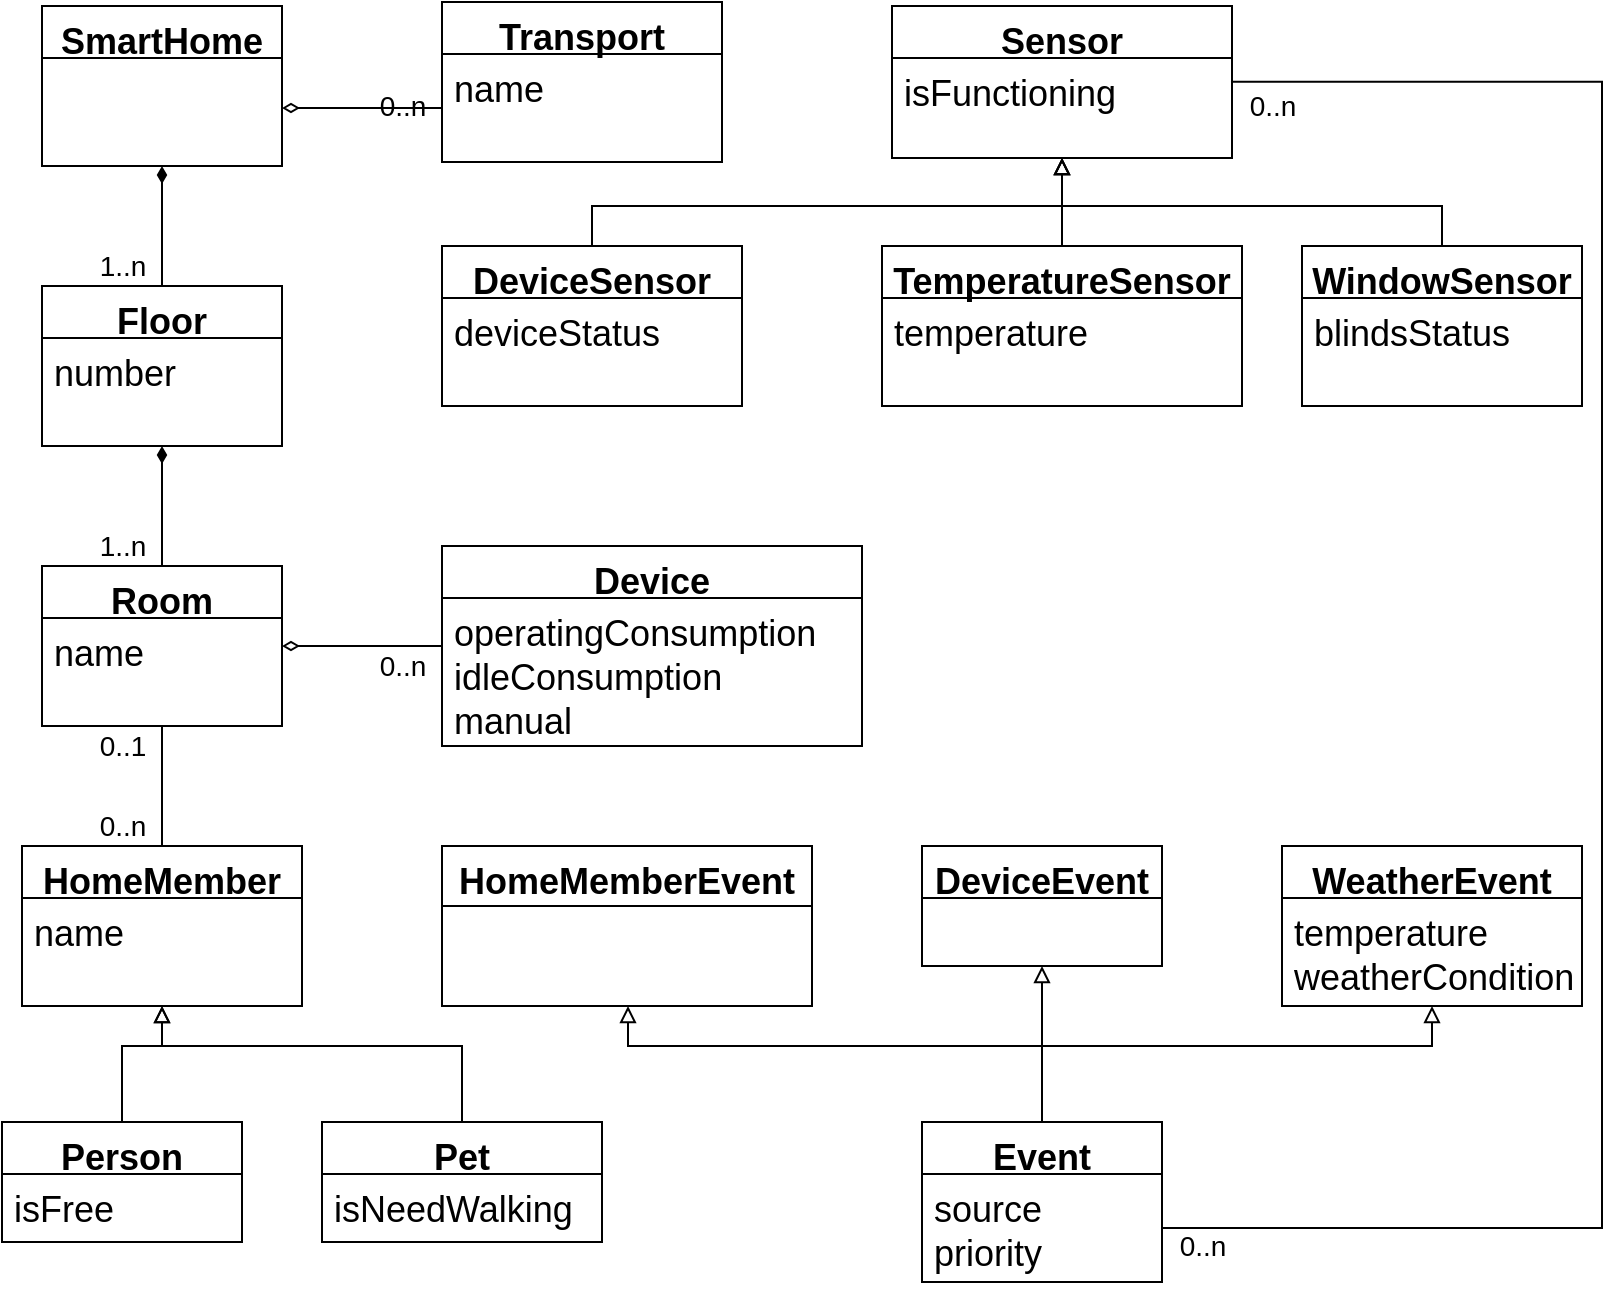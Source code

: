 <mxfile version="13.8.8" type="device"><diagram id="C5RBs43oDa-KdzZeNtuy" name="Page-1"><mxGraphModel dx="1968" dy="1088" grid="1" gridSize="10" guides="1" tooltips="1" connect="1" arrows="1" fold="1" page="1" pageScale="1" pageWidth="827" pageHeight="1169" math="0" shadow="0"><root><mxCell id="WIyWlLk6GJQsqaUBKTNV-0"/><mxCell id="WIyWlLk6GJQsqaUBKTNV-1" parent="WIyWlLk6GJQsqaUBKTNV-0"/><mxCell id="UVQ61N6S5l_4uzauyFp2-115" style="edgeStyle=orthogonalEdgeStyle;rounded=0;orthogonalLoop=1;jettySize=auto;html=1;endArrow=diamondThin;endFill=1;fontSize=18;" edge="1" parent="WIyWlLk6GJQsqaUBKTNV-1" source="UVQ61N6S5l_4uzauyFp2-5" target="UVQ61N6S5l_4uzauyFp2-53"><mxGeometry relative="1" as="geometry"/></mxCell><mxCell id="UVQ61N6S5l_4uzauyFp2-5" value="Room" style="swimlane;fontStyle=1;align=center;verticalAlign=top;childLayout=stackLayout;horizontal=1;startSize=26;horizontalStack=0;resizeParent=1;resizeParentMax=0;resizeLast=0;collapsible=1;marginBottom=0;fontSize=18;" vertex="1" parent="WIyWlLk6GJQsqaUBKTNV-1"><mxGeometry x="40" y="320" width="120" height="80" as="geometry"/></mxCell><mxCell id="UVQ61N6S5l_4uzauyFp2-6" value="name" style="text;strokeColor=none;fillColor=none;align=left;verticalAlign=top;spacingLeft=4;spacingRight=4;overflow=hidden;rotatable=0;points=[[0,0.5],[1,0.5]];portConstraint=eastwest;fontSize=18;" vertex="1" parent="UVQ61N6S5l_4uzauyFp2-5"><mxGeometry y="26" width="120" height="54" as="geometry"/></mxCell><mxCell id="UVQ61N6S5l_4uzauyFp2-17" value="Sensor" style="swimlane;fontStyle=1;align=center;verticalAlign=top;childLayout=stackLayout;horizontal=1;startSize=26;horizontalStack=0;resizeParent=1;resizeParentMax=0;resizeLast=0;collapsible=1;marginBottom=0;fontSize=18;" vertex="1" parent="WIyWlLk6GJQsqaUBKTNV-1"><mxGeometry x="465" y="40" width="170" height="76" as="geometry"/></mxCell><mxCell id="UVQ61N6S5l_4uzauyFp2-18" value="isFunctioning" style="text;strokeColor=none;fillColor=none;align=left;verticalAlign=top;spacingLeft=4;spacingRight=4;overflow=hidden;rotatable=0;points=[[0,0.5],[1,0.5]];portConstraint=eastwest;fontSize=18;" vertex="1" parent="UVQ61N6S5l_4uzauyFp2-17"><mxGeometry y="26" width="170" height="50" as="geometry"/></mxCell><mxCell id="UVQ61N6S5l_4uzauyFp2-95" style="edgeStyle=orthogonalEdgeStyle;rounded=0;orthogonalLoop=1;jettySize=auto;html=1;endArrow=block;endFill=0;fontSize=18;" edge="1" parent="WIyWlLk6GJQsqaUBKTNV-1" source="UVQ61N6S5l_4uzauyFp2-21" target="UVQ61N6S5l_4uzauyFp2-17"><mxGeometry relative="1" as="geometry"><Array as="points"><mxPoint x="315" y="140"/><mxPoint x="550" y="140"/></Array></mxGeometry></mxCell><mxCell id="UVQ61N6S5l_4uzauyFp2-21" value="DeviceSensor" style="swimlane;fontStyle=1;align=center;verticalAlign=top;childLayout=stackLayout;horizontal=1;startSize=26;horizontalStack=0;resizeParent=1;resizeParentMax=0;resizeLast=0;collapsible=1;marginBottom=0;fontSize=18;" vertex="1" parent="WIyWlLk6GJQsqaUBKTNV-1"><mxGeometry x="240" y="160" width="150" height="80" as="geometry"/></mxCell><mxCell id="UVQ61N6S5l_4uzauyFp2-22" value="deviceStatus" style="text;strokeColor=none;fillColor=none;align=left;verticalAlign=top;spacingLeft=4;spacingRight=4;overflow=hidden;rotatable=0;points=[[0,0.5],[1,0.5]];portConstraint=eastwest;fontSize=18;" vertex="1" parent="UVQ61N6S5l_4uzauyFp2-21"><mxGeometry y="26" width="150" height="54" as="geometry"/></mxCell><mxCell id="UVQ61N6S5l_4uzauyFp2-97" style="edgeStyle=orthogonalEdgeStyle;rounded=0;orthogonalLoop=1;jettySize=auto;html=1;endArrow=block;endFill=0;fontSize=18;" edge="1" parent="WIyWlLk6GJQsqaUBKTNV-1" source="UVQ61N6S5l_4uzauyFp2-25" target="UVQ61N6S5l_4uzauyFp2-17"><mxGeometry relative="1" as="geometry"><Array as="points"><mxPoint x="740" y="140"/><mxPoint x="550" y="140"/></Array></mxGeometry></mxCell><mxCell id="UVQ61N6S5l_4uzauyFp2-25" value="WindowSensor" style="swimlane;fontStyle=1;align=center;verticalAlign=top;childLayout=stackLayout;horizontal=1;startSize=26;horizontalStack=0;resizeParent=1;resizeParentMax=0;resizeLast=0;collapsible=1;marginBottom=0;fontSize=18;" vertex="1" parent="WIyWlLk6GJQsqaUBKTNV-1"><mxGeometry x="670" y="160" width="140" height="80" as="geometry"/></mxCell><mxCell id="UVQ61N6S5l_4uzauyFp2-79" value="blindsStatus" style="text;strokeColor=none;fillColor=none;align=left;verticalAlign=top;spacingLeft=4;spacingRight=4;overflow=hidden;rotatable=0;points=[[0,0.5],[1,0.5]];portConstraint=eastwest;fontSize=18;" vertex="1" parent="UVQ61N6S5l_4uzauyFp2-25"><mxGeometry y="26" width="140" height="54" as="geometry"/></mxCell><mxCell id="UVQ61N6S5l_4uzauyFp2-96" style="edgeStyle=orthogonalEdgeStyle;rounded=0;orthogonalLoop=1;jettySize=auto;html=1;endArrow=block;endFill=0;fontSize=18;" edge="1" parent="WIyWlLk6GJQsqaUBKTNV-1" source="UVQ61N6S5l_4uzauyFp2-29" target="UVQ61N6S5l_4uzauyFp2-17"><mxGeometry relative="1" as="geometry"/></mxCell><mxCell id="UVQ61N6S5l_4uzauyFp2-29" value="TemperatureSensor" style="swimlane;fontStyle=1;align=center;verticalAlign=top;childLayout=stackLayout;horizontal=1;startSize=26;horizontalStack=0;resizeParent=1;resizeParentMax=0;resizeLast=0;collapsible=1;marginBottom=0;fontSize=18;" vertex="1" parent="WIyWlLk6GJQsqaUBKTNV-1"><mxGeometry x="460" y="160" width="180" height="80" as="geometry"/></mxCell><mxCell id="UVQ61N6S5l_4uzauyFp2-30" value="temperature" style="text;strokeColor=none;fillColor=none;align=left;verticalAlign=top;spacingLeft=4;spacingRight=4;overflow=hidden;rotatable=0;points=[[0,0.5],[1,0.5]];portConstraint=eastwest;fontSize=18;" vertex="1" parent="UVQ61N6S5l_4uzauyFp2-29"><mxGeometry y="26" width="180" height="54" as="geometry"/></mxCell><mxCell id="UVQ61N6S5l_4uzauyFp2-103" style="edgeStyle=orthogonalEdgeStyle;rounded=0;orthogonalLoop=1;jettySize=auto;html=1;endArrow=block;endFill=0;fontSize=18;" edge="1" parent="WIyWlLk6GJQsqaUBKTNV-1" source="UVQ61N6S5l_4uzauyFp2-33" target="UVQ61N6S5l_4uzauyFp2-61"><mxGeometry relative="1" as="geometry"><Array as="points"><mxPoint x="80" y="560"/><mxPoint x="100" y="560"/></Array></mxGeometry></mxCell><mxCell id="UVQ61N6S5l_4uzauyFp2-33" value="Person" style="swimlane;fontStyle=1;align=center;verticalAlign=top;childLayout=stackLayout;horizontal=1;startSize=26;horizontalStack=0;resizeParent=1;resizeParentMax=0;resizeLast=0;collapsible=1;marginBottom=0;fontSize=18;" vertex="1" parent="WIyWlLk6GJQsqaUBKTNV-1"><mxGeometry x="20" y="598" width="120" height="60" as="geometry"/></mxCell><mxCell id="UVQ61N6S5l_4uzauyFp2-34" value="isFree" style="text;strokeColor=none;fillColor=none;align=left;verticalAlign=top;spacingLeft=4;spacingRight=4;overflow=hidden;rotatable=0;points=[[0,0.5],[1,0.5]];portConstraint=eastwest;fontSize=18;" vertex="1" parent="UVQ61N6S5l_4uzauyFp2-33"><mxGeometry y="26" width="120" height="34" as="geometry"/></mxCell><mxCell id="UVQ61N6S5l_4uzauyFp2-108" style="edgeStyle=orthogonalEdgeStyle;rounded=0;orthogonalLoop=1;jettySize=auto;html=1;endArrow=diamondThin;endFill=0;fontSize=18;" edge="1" parent="WIyWlLk6GJQsqaUBKTNV-1" source="UVQ61N6S5l_4uzauyFp2-37" target="UVQ61N6S5l_4uzauyFp2-6"><mxGeometry relative="1" as="geometry"><Array as="points"><mxPoint x="180" y="360"/><mxPoint x="180" y="360"/></Array></mxGeometry></mxCell><mxCell id="UVQ61N6S5l_4uzauyFp2-37" value="Device" style="swimlane;fontStyle=1;align=center;verticalAlign=top;childLayout=stackLayout;horizontal=1;startSize=26;horizontalStack=0;resizeParent=1;resizeParentMax=0;resizeLast=0;collapsible=1;marginBottom=0;fontSize=18;" vertex="1" parent="WIyWlLk6GJQsqaUBKTNV-1"><mxGeometry x="240" y="310" width="210" height="100" as="geometry"/></mxCell><mxCell id="UVQ61N6S5l_4uzauyFp2-38" value="operatingConsumption&#xA;idleConsumption&#xA;manual&#xA;" style="text;strokeColor=none;fillColor=none;align=left;verticalAlign=top;spacingLeft=4;spacingRight=4;overflow=hidden;rotatable=0;points=[[0,0.5],[1,0.5]];portConstraint=eastwest;fontSize=18;" vertex="1" parent="UVQ61N6S5l_4uzauyFp2-37"><mxGeometry y="26" width="210" height="74" as="geometry"/></mxCell><mxCell id="UVQ61N6S5l_4uzauyFp2-41" value="Transport" style="swimlane;fontStyle=1;align=center;verticalAlign=top;childLayout=stackLayout;horizontal=1;startSize=26;horizontalStack=0;resizeParent=1;resizeParentMax=0;resizeLast=0;collapsible=1;marginBottom=0;fontSize=18;" vertex="1" parent="WIyWlLk6GJQsqaUBKTNV-1"><mxGeometry x="240" y="38" width="140" height="80" as="geometry"/></mxCell><mxCell id="UVQ61N6S5l_4uzauyFp2-42" value="name" style="text;strokeColor=none;fillColor=none;align=left;verticalAlign=top;spacingLeft=4;spacingRight=4;overflow=hidden;rotatable=0;points=[[0,0.5],[1,0.5]];portConstraint=eastwest;fontSize=18;" vertex="1" parent="UVQ61N6S5l_4uzauyFp2-41"><mxGeometry y="26" width="140" height="54" as="geometry"/></mxCell><mxCell id="UVQ61N6S5l_4uzauyFp2-114" style="edgeStyle=orthogonalEdgeStyle;rounded=0;orthogonalLoop=1;jettySize=auto;html=1;endArrow=diamondThin;endFill=1;fontSize=18;" edge="1" parent="WIyWlLk6GJQsqaUBKTNV-1" source="UVQ61N6S5l_4uzauyFp2-53" target="UVQ61N6S5l_4uzauyFp2-73"><mxGeometry relative="1" as="geometry"/></mxCell><mxCell id="UVQ61N6S5l_4uzauyFp2-53" value="Floor" style="swimlane;fontStyle=1;align=center;verticalAlign=top;childLayout=stackLayout;horizontal=1;startSize=26;horizontalStack=0;resizeParent=1;resizeParentMax=0;resizeLast=0;collapsible=1;marginBottom=0;fontSize=18;" vertex="1" parent="WIyWlLk6GJQsqaUBKTNV-1"><mxGeometry x="40" y="180" width="120" height="80" as="geometry"/></mxCell><mxCell id="UVQ61N6S5l_4uzauyFp2-54" value="number" style="text;strokeColor=none;fillColor=none;align=left;verticalAlign=top;spacingLeft=4;spacingRight=4;overflow=hidden;rotatable=0;points=[[0,0.5],[1,0.5]];portConstraint=eastwest;fontSize=18;" vertex="1" parent="UVQ61N6S5l_4uzauyFp2-53"><mxGeometry y="26" width="120" height="54" as="geometry"/></mxCell><mxCell id="UVQ61N6S5l_4uzauyFp2-104" style="edgeStyle=orthogonalEdgeStyle;rounded=0;orthogonalLoop=1;jettySize=auto;html=1;endArrow=block;endFill=0;fontSize=18;" edge="1" parent="WIyWlLk6GJQsqaUBKTNV-1" source="UVQ61N6S5l_4uzauyFp2-57" target="UVQ61N6S5l_4uzauyFp2-61"><mxGeometry relative="1" as="geometry"><Array as="points"><mxPoint x="250" y="560"/><mxPoint x="100" y="560"/></Array></mxGeometry></mxCell><mxCell id="UVQ61N6S5l_4uzauyFp2-57" value="Pet" style="swimlane;fontStyle=1;align=center;verticalAlign=top;childLayout=stackLayout;horizontal=1;startSize=26;horizontalStack=0;resizeParent=1;resizeParentMax=0;resizeLast=0;collapsible=1;marginBottom=0;fontSize=18;" vertex="1" parent="WIyWlLk6GJQsqaUBKTNV-1"><mxGeometry x="180" y="598" width="140" height="60" as="geometry"/></mxCell><mxCell id="UVQ61N6S5l_4uzauyFp2-58" value="isNeedWalking" style="text;strokeColor=none;fillColor=none;align=left;verticalAlign=top;spacingLeft=4;spacingRight=4;overflow=hidden;rotatable=0;points=[[0,0.5],[1,0.5]];portConstraint=eastwest;fontSize=18;" vertex="1" parent="UVQ61N6S5l_4uzauyFp2-57"><mxGeometry y="26" width="140" height="34" as="geometry"/></mxCell><mxCell id="UVQ61N6S5l_4uzauyFp2-128" style="edgeStyle=orthogonalEdgeStyle;rounded=0;jumpStyle=arc;orthogonalLoop=1;jettySize=auto;html=1;endArrow=none;endFill=0;fontSize=14;" edge="1" parent="WIyWlLk6GJQsqaUBKTNV-1" source="UVQ61N6S5l_4uzauyFp2-61" target="UVQ61N6S5l_4uzauyFp2-5"><mxGeometry relative="1" as="geometry"/></mxCell><mxCell id="UVQ61N6S5l_4uzauyFp2-61" value="HomeMember" style="swimlane;fontStyle=1;align=center;verticalAlign=top;childLayout=stackLayout;horizontal=1;startSize=26;horizontalStack=0;resizeParent=1;resizeParentMax=0;resizeLast=0;collapsible=1;marginBottom=0;fontSize=18;" vertex="1" parent="WIyWlLk6GJQsqaUBKTNV-1"><mxGeometry x="30" y="460" width="140" height="80" as="geometry"/></mxCell><mxCell id="UVQ61N6S5l_4uzauyFp2-62" value="name" style="text;strokeColor=none;fillColor=none;align=left;verticalAlign=top;spacingLeft=4;spacingRight=4;overflow=hidden;rotatable=0;points=[[0,0.5],[1,0.5]];portConstraint=eastwest;fontSize=18;" vertex="1" parent="UVQ61N6S5l_4uzauyFp2-61"><mxGeometry y="26" width="140" height="54" as="geometry"/></mxCell><mxCell id="UVQ61N6S5l_4uzauyFp2-65" value="WeatherEvent" style="swimlane;fontStyle=1;align=center;verticalAlign=top;childLayout=stackLayout;horizontal=1;startSize=26;horizontalStack=0;resizeParent=1;resizeParentMax=0;resizeLast=0;collapsible=1;marginBottom=0;fontSize=18;" vertex="1" parent="WIyWlLk6GJQsqaUBKTNV-1"><mxGeometry x="660" y="460" width="150" height="80" as="geometry"/></mxCell><mxCell id="UVQ61N6S5l_4uzauyFp2-66" value="temperature&#xA;weatherConditions&#xA;" style="text;strokeColor=none;fillColor=none;align=left;verticalAlign=top;spacingLeft=4;spacingRight=4;overflow=hidden;rotatable=0;points=[[0,0.5],[1,0.5]];portConstraint=eastwest;fontSize=18;" vertex="1" parent="UVQ61N6S5l_4uzauyFp2-65"><mxGeometry y="26" width="150" height="54" as="geometry"/></mxCell><mxCell id="UVQ61N6S5l_4uzauyFp2-73" value="SmartHome" style="swimlane;fontStyle=1;align=center;verticalAlign=top;childLayout=stackLayout;horizontal=1;startSize=26;horizontalStack=0;resizeParent=1;resizeParentMax=0;resizeLast=0;collapsible=1;marginBottom=0;fontSize=18;" vertex="1" parent="WIyWlLk6GJQsqaUBKTNV-1"><mxGeometry x="40" y="40" width="120" height="80" as="geometry"/></mxCell><mxCell id="UVQ61N6S5l_4uzauyFp2-100" style="edgeStyle=orthogonalEdgeStyle;rounded=0;orthogonalLoop=1;jettySize=auto;html=1;endArrow=block;endFill=0;fontSize=18;" edge="1" parent="WIyWlLk6GJQsqaUBKTNV-1" source="UVQ61N6S5l_4uzauyFp2-81" target="UVQ61N6S5l_4uzauyFp2-87"><mxGeometry relative="1" as="geometry"/></mxCell><mxCell id="UVQ61N6S5l_4uzauyFp2-101" style="edgeStyle=orthogonalEdgeStyle;rounded=0;orthogonalLoop=1;jettySize=auto;html=1;endArrow=block;endFill=0;fontSize=18;" edge="1" parent="WIyWlLk6GJQsqaUBKTNV-1" source="UVQ61N6S5l_4uzauyFp2-81" target="UVQ61N6S5l_4uzauyFp2-65"><mxGeometry relative="1" as="geometry"><Array as="points"><mxPoint x="540" y="560"/><mxPoint x="735" y="560"/></Array></mxGeometry></mxCell><mxCell id="UVQ61N6S5l_4uzauyFp2-102" style="edgeStyle=orthogonalEdgeStyle;rounded=0;orthogonalLoop=1;jettySize=auto;html=1;endArrow=block;endFill=0;fontSize=18;" edge="1" parent="WIyWlLk6GJQsqaUBKTNV-1" source="UVQ61N6S5l_4uzauyFp2-81" target="UVQ61N6S5l_4uzauyFp2-85"><mxGeometry relative="1" as="geometry"><Array as="points"><mxPoint x="540" y="560"/><mxPoint x="333" y="560"/></Array></mxGeometry></mxCell><mxCell id="UVQ61N6S5l_4uzauyFp2-81" value="Event" style="swimlane;fontStyle=1;align=center;verticalAlign=top;childLayout=stackLayout;horizontal=1;startSize=26;horizontalStack=0;resizeParent=1;resizeParentMax=0;resizeLast=0;collapsible=1;marginBottom=0;fontSize=18;" vertex="1" parent="WIyWlLk6GJQsqaUBKTNV-1"><mxGeometry x="480" y="598" width="120" height="80" as="geometry"/></mxCell><mxCell id="UVQ61N6S5l_4uzauyFp2-82" value="source&#xA;priority" style="text;strokeColor=none;fillColor=none;align=left;verticalAlign=top;spacingLeft=4;spacingRight=4;overflow=hidden;rotatable=0;points=[[0,0.5],[1,0.5]];portConstraint=eastwest;fontSize=18;" vertex="1" parent="UVQ61N6S5l_4uzauyFp2-81"><mxGeometry y="26" width="120" height="54" as="geometry"/></mxCell><mxCell id="UVQ61N6S5l_4uzauyFp2-85" value="HomeMemberEvent" style="swimlane;fontStyle=1;align=center;verticalAlign=top;childLayout=stackLayout;horizontal=1;startSize=30;horizontalStack=0;resizeParent=1;resizeParentMax=0;resizeLast=0;collapsible=1;marginBottom=0;fontSize=18;" vertex="1" parent="WIyWlLk6GJQsqaUBKTNV-1"><mxGeometry x="240" y="460" width="185" height="80" as="geometry"/></mxCell><mxCell id="UVQ61N6S5l_4uzauyFp2-87" value="DeviceEvent" style="swimlane;fontStyle=1;align=center;verticalAlign=top;childLayout=stackLayout;horizontal=1;startSize=26;horizontalStack=0;resizeParent=1;resizeParentMax=0;resizeLast=0;collapsible=1;marginBottom=0;fontSize=18;" vertex="1" parent="WIyWlLk6GJQsqaUBKTNV-1"><mxGeometry x="480" y="460" width="120" height="60" as="geometry"/></mxCell><mxCell id="UVQ61N6S5l_4uzauyFp2-107" style="edgeStyle=orthogonalEdgeStyle;rounded=0;orthogonalLoop=1;jettySize=auto;html=1;endArrow=diamondThin;endFill=0;fontSize=18;" edge="1" parent="WIyWlLk6GJQsqaUBKTNV-1" source="UVQ61N6S5l_4uzauyFp2-42" target="UVQ61N6S5l_4uzauyFp2-73"><mxGeometry relative="1" as="geometry"><Array as="points"><mxPoint x="250" y="80"/><mxPoint x="250" y="80"/></Array></mxGeometry></mxCell><mxCell id="UVQ61N6S5l_4uzauyFp2-124" value="&lt;font style=&quot;font-size: 14px;&quot;&gt;0..n&lt;/font&gt;" style="text;html=1;align=center;verticalAlign=middle;resizable=0;points=[];autosize=1;fontSize=14;" vertex="1" parent="WIyWlLk6GJQsqaUBKTNV-1"><mxGeometry x="200" y="80" width="40" height="20" as="geometry"/></mxCell><mxCell id="UVQ61N6S5l_4uzauyFp2-129" value="&lt;font style=&quot;font-size: 14px;&quot;&gt;0..n&lt;/font&gt;" style="text;html=1;align=center;verticalAlign=middle;resizable=0;points=[];autosize=1;fontSize=14;" vertex="1" parent="WIyWlLk6GJQsqaUBKTNV-1"><mxGeometry x="60" y="440" width="40" height="20" as="geometry"/></mxCell><mxCell id="UVQ61N6S5l_4uzauyFp2-130" value="&lt;font style=&quot;font-size: 14px&quot;&gt;0..1&lt;/font&gt;" style="text;html=1;align=center;verticalAlign=middle;resizable=0;points=[];autosize=1;fontSize=14;" vertex="1" parent="WIyWlLk6GJQsqaUBKTNV-1"><mxGeometry x="60" y="400" width="40" height="20" as="geometry"/></mxCell><mxCell id="UVQ61N6S5l_4uzauyFp2-132" value="&lt;font style=&quot;font-size: 14px&quot;&gt;1..n&lt;/font&gt;" style="text;html=1;align=center;verticalAlign=middle;resizable=0;points=[];autosize=1;fontSize=14;" vertex="1" parent="WIyWlLk6GJQsqaUBKTNV-1"><mxGeometry x="60" y="300" width="40" height="20" as="geometry"/></mxCell><mxCell id="UVQ61N6S5l_4uzauyFp2-133" value="&lt;font style=&quot;font-size: 14px&quot;&gt;1..n&lt;/font&gt;" style="text;html=1;align=center;verticalAlign=middle;resizable=0;points=[];autosize=1;fontSize=14;" vertex="1" parent="WIyWlLk6GJQsqaUBKTNV-1"><mxGeometry x="60" y="160" width="40" height="20" as="geometry"/></mxCell><mxCell id="UVQ61N6S5l_4uzauyFp2-134" value="0&lt;font style=&quot;font-size: 14px&quot;&gt;..n&lt;/font&gt;" style="text;html=1;align=center;verticalAlign=middle;resizable=0;points=[];autosize=1;fontSize=14;" vertex="1" parent="WIyWlLk6GJQsqaUBKTNV-1"><mxGeometry x="200" y="360" width="40" height="20" as="geometry"/></mxCell><mxCell id="UVQ61N6S5l_4uzauyFp2-136" style="edgeStyle=orthogonalEdgeStyle;rounded=0;jumpStyle=arc;orthogonalLoop=1;jettySize=auto;html=1;entryX=0.997;entryY=0.237;entryDx=0;entryDy=0;entryPerimeter=0;endArrow=none;endFill=0;fontSize=14;" edge="1" parent="WIyWlLk6GJQsqaUBKTNV-1" source="UVQ61N6S5l_4uzauyFp2-82" target="UVQ61N6S5l_4uzauyFp2-18"><mxGeometry relative="1" as="geometry"><Array as="points"><mxPoint x="820" y="651"/><mxPoint x="820" y="78"/></Array></mxGeometry></mxCell><mxCell id="UVQ61N6S5l_4uzauyFp2-137" value="0&lt;font style=&quot;font-size: 14px&quot;&gt;..n&lt;/font&gt;" style="text;html=1;align=center;verticalAlign=middle;resizable=0;points=[];autosize=1;fontSize=14;" vertex="1" parent="WIyWlLk6GJQsqaUBKTNV-1"><mxGeometry x="600" y="650" width="40" height="20" as="geometry"/></mxCell><mxCell id="UVQ61N6S5l_4uzauyFp2-138" value="0&lt;font style=&quot;font-size: 14px&quot;&gt;..n&lt;/font&gt;" style="text;html=1;align=center;verticalAlign=middle;resizable=0;points=[];autosize=1;fontSize=14;" vertex="1" parent="WIyWlLk6GJQsqaUBKTNV-1"><mxGeometry x="635" y="80" width="40" height="20" as="geometry"/></mxCell></root></mxGraphModel></diagram></mxfile>